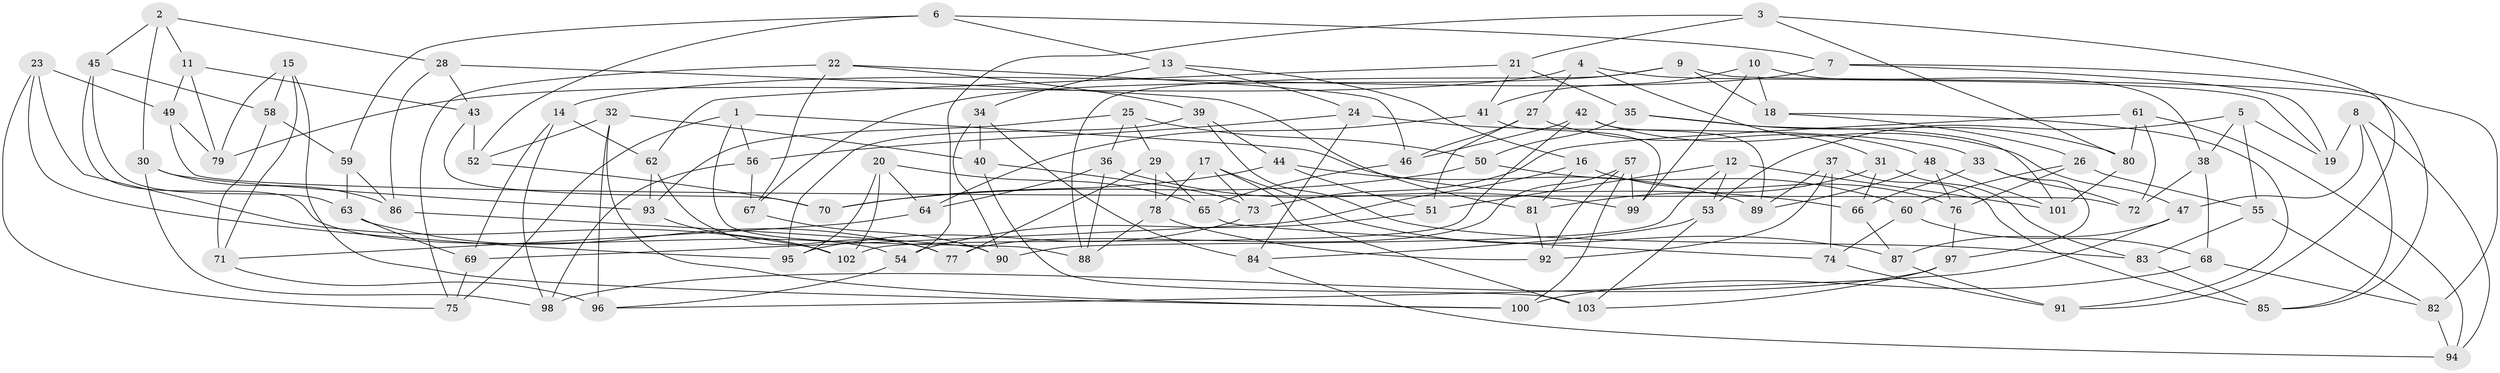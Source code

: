 // coarse degree distribution, {6: 0.5396825396825397, 5: 0.09523809523809523, 4: 0.3333333333333333, 3: 0.031746031746031744}
// Generated by graph-tools (version 1.1) at 2025/24/03/03/25 07:24:30]
// undirected, 103 vertices, 206 edges
graph export_dot {
graph [start="1"]
  node [color=gray90,style=filled];
  1;
  2;
  3;
  4;
  5;
  6;
  7;
  8;
  9;
  10;
  11;
  12;
  13;
  14;
  15;
  16;
  17;
  18;
  19;
  20;
  21;
  22;
  23;
  24;
  25;
  26;
  27;
  28;
  29;
  30;
  31;
  32;
  33;
  34;
  35;
  36;
  37;
  38;
  39;
  40;
  41;
  42;
  43;
  44;
  45;
  46;
  47;
  48;
  49;
  50;
  51;
  52;
  53;
  54;
  55;
  56;
  57;
  58;
  59;
  60;
  61;
  62;
  63;
  64;
  65;
  66;
  67;
  68;
  69;
  70;
  71;
  72;
  73;
  74;
  75;
  76;
  77;
  78;
  79;
  80;
  81;
  82;
  83;
  84;
  85;
  86;
  87;
  88;
  89;
  90;
  91;
  92;
  93;
  94;
  95;
  96;
  97;
  98;
  99;
  100;
  101;
  102;
  103;
  1 -- 88;
  1 -- 75;
  1 -- 66;
  1 -- 56;
  2 -- 11;
  2 -- 30;
  2 -- 28;
  2 -- 45;
  3 -- 91;
  3 -- 54;
  3 -- 21;
  3 -- 80;
  4 -- 31;
  4 -- 79;
  4 -- 27;
  4 -- 19;
  5 -- 19;
  5 -- 38;
  5 -- 53;
  5 -- 55;
  6 -- 7;
  6 -- 52;
  6 -- 13;
  6 -- 59;
  7 -- 82;
  7 -- 19;
  7 -- 14;
  8 -- 85;
  8 -- 94;
  8 -- 47;
  8 -- 19;
  9 -- 85;
  9 -- 67;
  9 -- 88;
  9 -- 18;
  10 -- 18;
  10 -- 41;
  10 -- 99;
  10 -- 38;
  11 -- 79;
  11 -- 49;
  11 -- 43;
  12 -- 51;
  12 -- 101;
  12 -- 53;
  12 -- 90;
  13 -- 34;
  13 -- 16;
  13 -- 24;
  14 -- 69;
  14 -- 98;
  14 -- 62;
  15 -- 79;
  15 -- 100;
  15 -- 58;
  15 -- 71;
  16 -- 69;
  16 -- 76;
  16 -- 81;
  17 -- 87;
  17 -- 73;
  17 -- 78;
  17 -- 103;
  18 -- 91;
  18 -- 26;
  20 -- 102;
  20 -- 65;
  20 -- 95;
  20 -- 64;
  21 -- 35;
  21 -- 41;
  21 -- 62;
  22 -- 75;
  22 -- 46;
  22 -- 39;
  22 -- 67;
  23 -- 75;
  23 -- 95;
  23 -- 49;
  23 -- 102;
  24 -- 33;
  24 -- 84;
  24 -- 56;
  25 -- 36;
  25 -- 50;
  25 -- 29;
  25 -- 93;
  26 -- 60;
  26 -- 76;
  26 -- 55;
  27 -- 48;
  27 -- 51;
  27 -- 46;
  28 -- 81;
  28 -- 43;
  28 -- 86;
  29 -- 78;
  29 -- 77;
  29 -- 65;
  30 -- 86;
  30 -- 93;
  30 -- 98;
  31 -- 83;
  31 -- 66;
  31 -- 81;
  32 -- 40;
  32 -- 96;
  32 -- 52;
  32 -- 100;
  33 -- 66;
  33 -- 72;
  33 -- 97;
  34 -- 40;
  34 -- 84;
  34 -- 90;
  35 -- 80;
  35 -- 101;
  35 -- 50;
  36 -- 64;
  36 -- 99;
  36 -- 88;
  37 -- 85;
  37 -- 74;
  37 -- 89;
  37 -- 92;
  38 -- 72;
  38 -- 68;
  39 -- 83;
  39 -- 95;
  39 -- 44;
  40 -- 103;
  40 -- 73;
  41 -- 64;
  41 -- 99;
  42 -- 47;
  42 -- 46;
  42 -- 102;
  42 -- 89;
  43 -- 52;
  43 -- 70;
  44 -- 51;
  44 -- 70;
  44 -- 89;
  45 -- 63;
  45 -- 58;
  45 -- 54;
  46 -- 65;
  47 -- 96;
  47 -- 87;
  48 -- 101;
  48 -- 89;
  48 -- 76;
  49 -- 72;
  49 -- 79;
  50 -- 70;
  50 -- 60;
  51 -- 54;
  52 -- 70;
  53 -- 103;
  53 -- 84;
  54 -- 96;
  55 -- 82;
  55 -- 83;
  56 -- 98;
  56 -- 67;
  57 -- 100;
  57 -- 99;
  57 -- 77;
  57 -- 92;
  58 -- 71;
  58 -- 59;
  59 -- 86;
  59 -- 63;
  60 -- 74;
  60 -- 68;
  61 -- 94;
  61 -- 72;
  61 -- 80;
  61 -- 73;
  62 -- 93;
  62 -- 77;
  63 -- 69;
  63 -- 77;
  64 -- 71;
  65 -- 74;
  66 -- 87;
  67 -- 90;
  68 -- 82;
  68 -- 100;
  69 -- 75;
  71 -- 96;
  73 -- 95;
  74 -- 91;
  76 -- 97;
  78 -- 88;
  78 -- 92;
  80 -- 101;
  81 -- 92;
  82 -- 94;
  83 -- 85;
  84 -- 94;
  86 -- 90;
  87 -- 91;
  93 -- 102;
  97 -- 98;
  97 -- 103;
}
